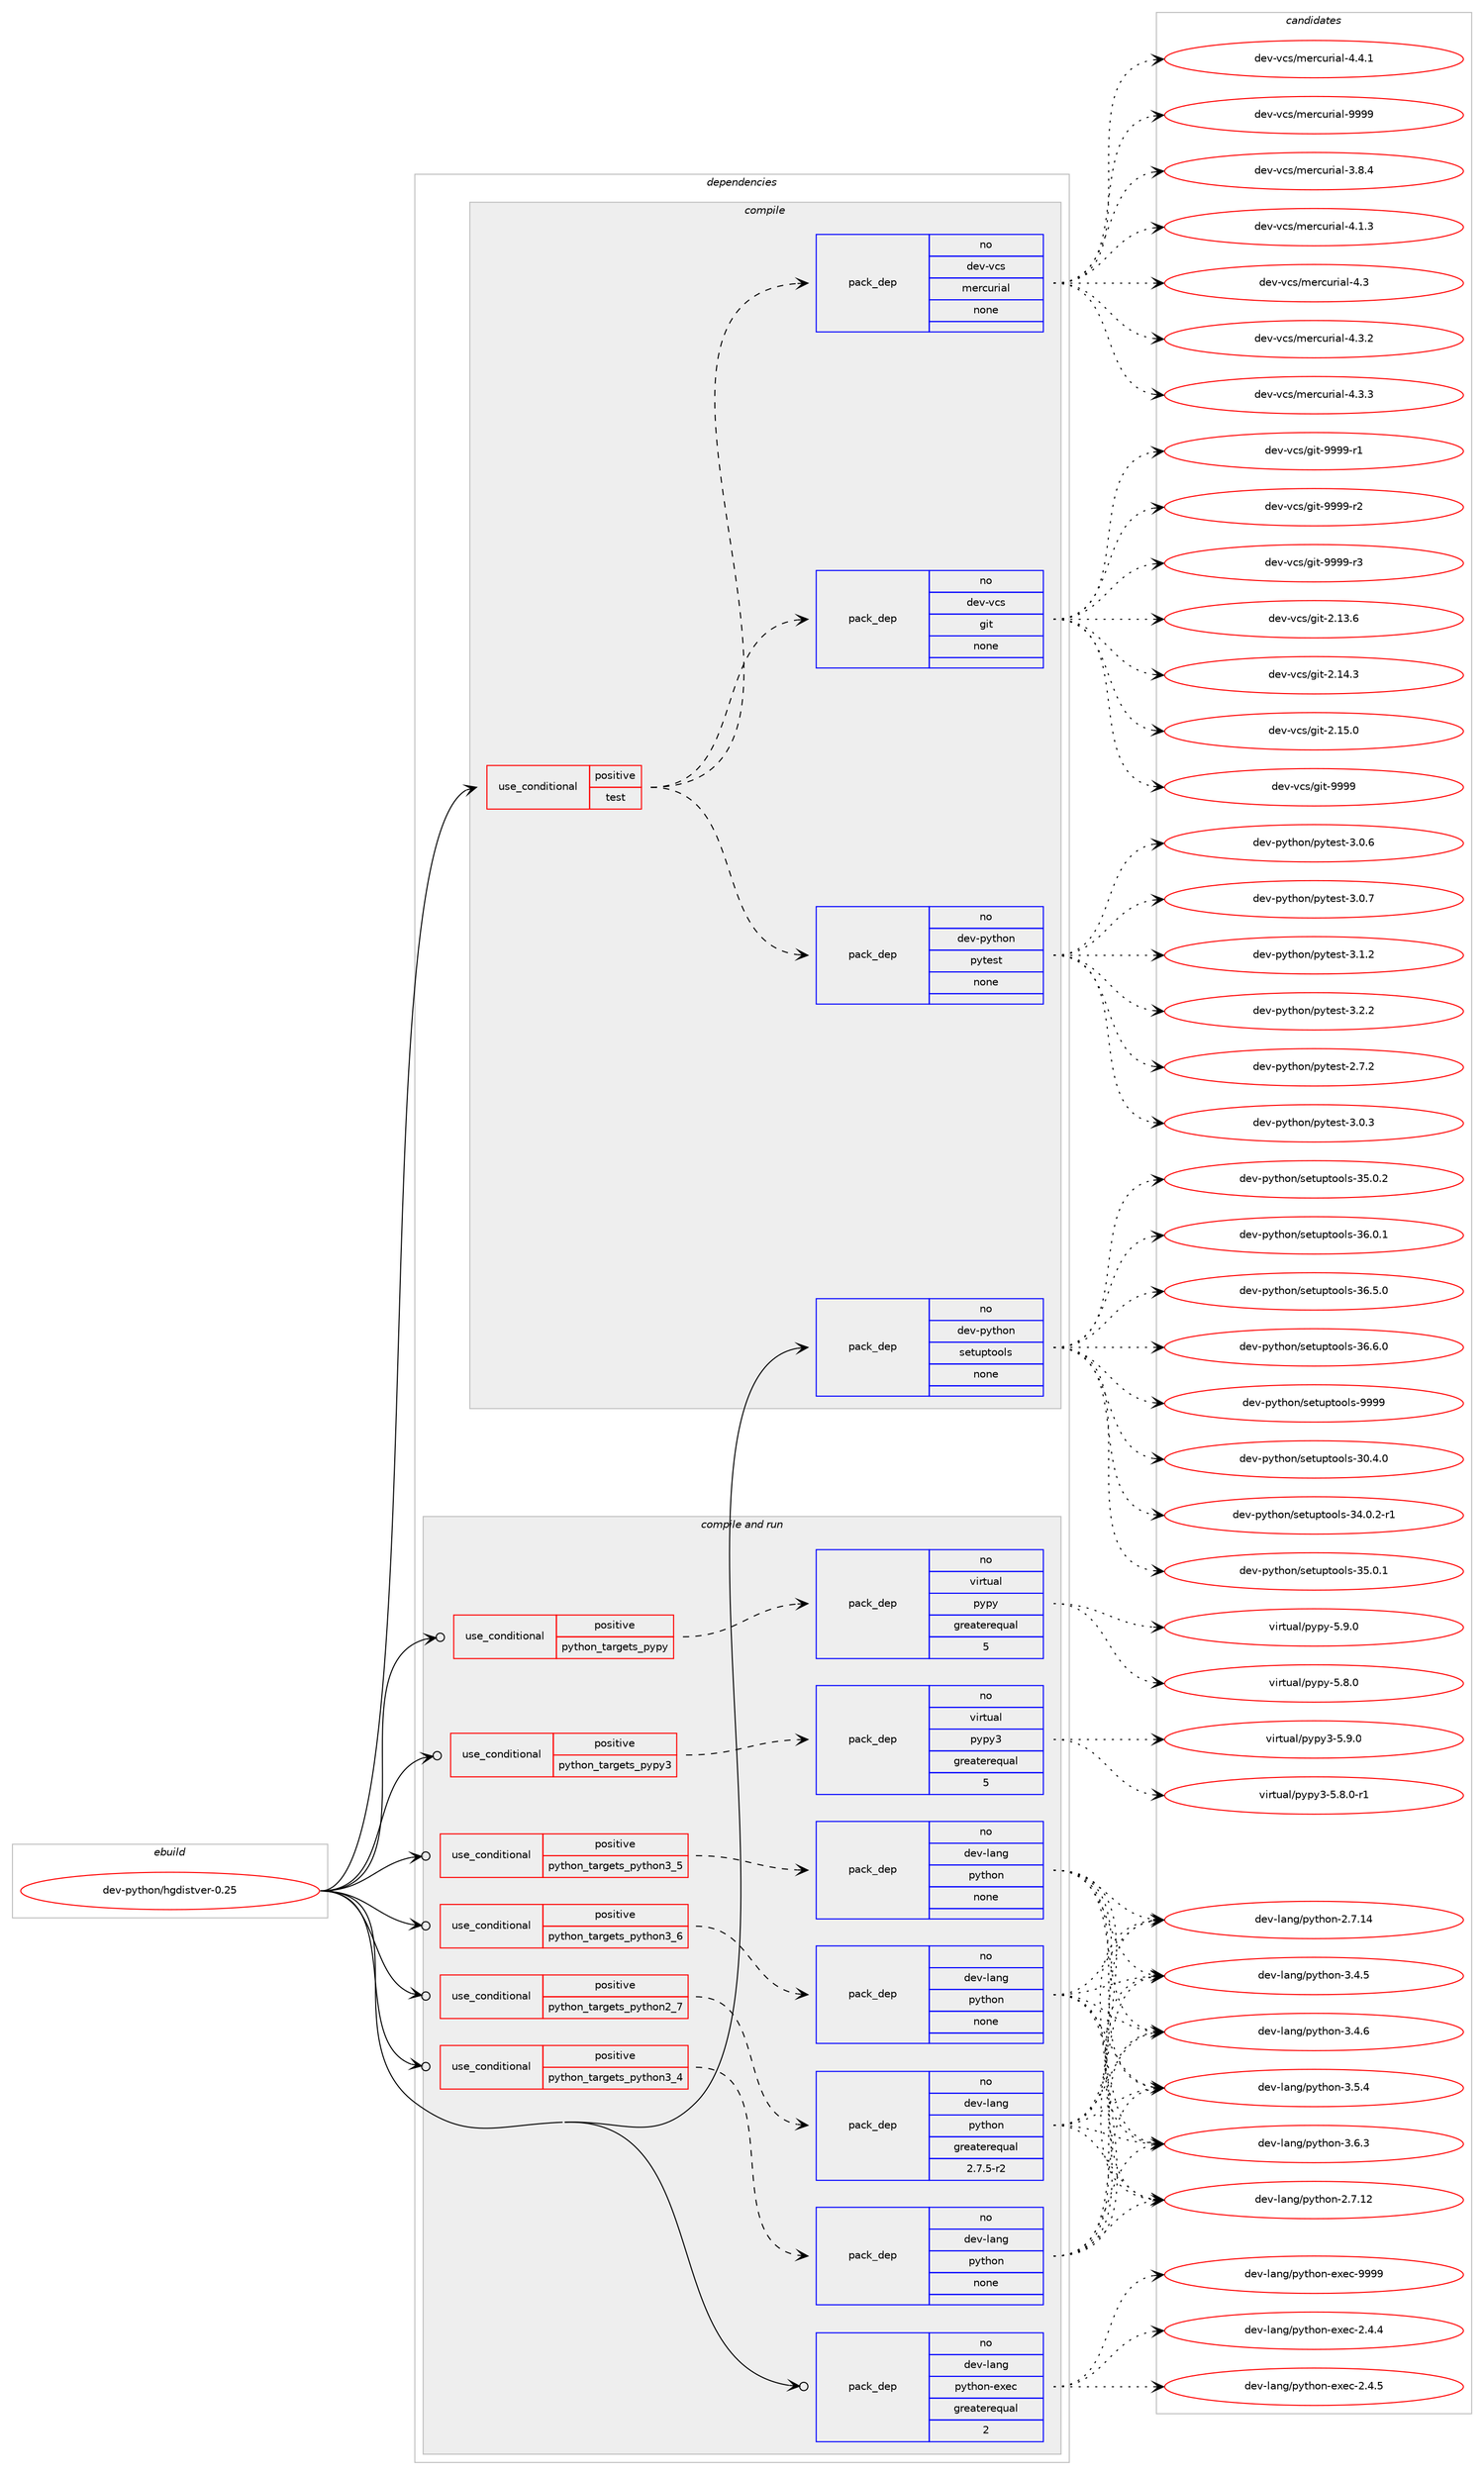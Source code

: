 digraph prolog {

# *************
# Graph options
# *************

newrank=true;
concentrate=true;
compound=true;
graph [rankdir=LR,fontname=Helvetica,fontsize=10,ranksep=1.5];#, ranksep=2.5, nodesep=0.2];
edge  [arrowhead=vee];
node  [fontname=Helvetica,fontsize=10];

# **********
# The ebuild
# **********

subgraph cluster_leftcol {
color=gray;
rank=same;
label=<<i>ebuild</i>>;
id [label="dev-python/hgdistver-0.25", color=red, width=4, href="../dev-python/hgdistver-0.25.svg"];
}

# ****************
# The dependencies
# ****************

subgraph cluster_midcol {
color=gray;
label=<<i>dependencies</i>>;
subgraph cluster_compile {
fillcolor="#eeeeee";
style=filled;
label=<<i>compile</i>>;
subgraph cond33569 {
dependency160172 [label=<<TABLE BORDER="0" CELLBORDER="1" CELLSPACING="0" CELLPADDING="4"><TR><TD ROWSPAN="3" CELLPADDING="10">use_conditional</TD></TR><TR><TD>positive</TD></TR><TR><TD>test</TD></TR></TABLE>>, shape=none, color=red];
subgraph pack122753 {
dependency160173 [label=<<TABLE BORDER="0" CELLBORDER="1" CELLSPACING="0" CELLPADDING="4" WIDTH="220"><TR><TD ROWSPAN="6" CELLPADDING="30">pack_dep</TD></TR><TR><TD WIDTH="110">no</TD></TR><TR><TD>dev-python</TD></TR><TR><TD>pytest</TD></TR><TR><TD>none</TD></TR><TR><TD></TD></TR></TABLE>>, shape=none, color=blue];
}
dependency160172:e -> dependency160173:w [weight=20,style="dashed",arrowhead="vee"];
subgraph pack122754 {
dependency160174 [label=<<TABLE BORDER="0" CELLBORDER="1" CELLSPACING="0" CELLPADDING="4" WIDTH="220"><TR><TD ROWSPAN="6" CELLPADDING="30">pack_dep</TD></TR><TR><TD WIDTH="110">no</TD></TR><TR><TD>dev-vcs</TD></TR><TR><TD>git</TD></TR><TR><TD>none</TD></TR><TR><TD></TD></TR></TABLE>>, shape=none, color=blue];
}
dependency160172:e -> dependency160174:w [weight=20,style="dashed",arrowhead="vee"];
subgraph pack122755 {
dependency160175 [label=<<TABLE BORDER="0" CELLBORDER="1" CELLSPACING="0" CELLPADDING="4" WIDTH="220"><TR><TD ROWSPAN="6" CELLPADDING="30">pack_dep</TD></TR><TR><TD WIDTH="110">no</TD></TR><TR><TD>dev-vcs</TD></TR><TR><TD>mercurial</TD></TR><TR><TD>none</TD></TR><TR><TD></TD></TR></TABLE>>, shape=none, color=blue];
}
dependency160172:e -> dependency160175:w [weight=20,style="dashed",arrowhead="vee"];
}
id:e -> dependency160172:w [weight=20,style="solid",arrowhead="vee"];
subgraph pack122756 {
dependency160176 [label=<<TABLE BORDER="0" CELLBORDER="1" CELLSPACING="0" CELLPADDING="4" WIDTH="220"><TR><TD ROWSPAN="6" CELLPADDING="30">pack_dep</TD></TR><TR><TD WIDTH="110">no</TD></TR><TR><TD>dev-python</TD></TR><TR><TD>setuptools</TD></TR><TR><TD>none</TD></TR><TR><TD></TD></TR></TABLE>>, shape=none, color=blue];
}
id:e -> dependency160176:w [weight=20,style="solid",arrowhead="vee"];
}
subgraph cluster_compileandrun {
fillcolor="#eeeeee";
style=filled;
label=<<i>compile and run</i>>;
subgraph cond33570 {
dependency160177 [label=<<TABLE BORDER="0" CELLBORDER="1" CELLSPACING="0" CELLPADDING="4"><TR><TD ROWSPAN="3" CELLPADDING="10">use_conditional</TD></TR><TR><TD>positive</TD></TR><TR><TD>python_targets_pypy</TD></TR></TABLE>>, shape=none, color=red];
subgraph pack122757 {
dependency160178 [label=<<TABLE BORDER="0" CELLBORDER="1" CELLSPACING="0" CELLPADDING="4" WIDTH="220"><TR><TD ROWSPAN="6" CELLPADDING="30">pack_dep</TD></TR><TR><TD WIDTH="110">no</TD></TR><TR><TD>virtual</TD></TR><TR><TD>pypy</TD></TR><TR><TD>greaterequal</TD></TR><TR><TD>5</TD></TR></TABLE>>, shape=none, color=blue];
}
dependency160177:e -> dependency160178:w [weight=20,style="dashed",arrowhead="vee"];
}
id:e -> dependency160177:w [weight=20,style="solid",arrowhead="odotvee"];
subgraph cond33571 {
dependency160179 [label=<<TABLE BORDER="0" CELLBORDER="1" CELLSPACING="0" CELLPADDING="4"><TR><TD ROWSPAN="3" CELLPADDING="10">use_conditional</TD></TR><TR><TD>positive</TD></TR><TR><TD>python_targets_pypy3</TD></TR></TABLE>>, shape=none, color=red];
subgraph pack122758 {
dependency160180 [label=<<TABLE BORDER="0" CELLBORDER="1" CELLSPACING="0" CELLPADDING="4" WIDTH="220"><TR><TD ROWSPAN="6" CELLPADDING="30">pack_dep</TD></TR><TR><TD WIDTH="110">no</TD></TR><TR><TD>virtual</TD></TR><TR><TD>pypy3</TD></TR><TR><TD>greaterequal</TD></TR><TR><TD>5</TD></TR></TABLE>>, shape=none, color=blue];
}
dependency160179:e -> dependency160180:w [weight=20,style="dashed",arrowhead="vee"];
}
id:e -> dependency160179:w [weight=20,style="solid",arrowhead="odotvee"];
subgraph cond33572 {
dependency160181 [label=<<TABLE BORDER="0" CELLBORDER="1" CELLSPACING="0" CELLPADDING="4"><TR><TD ROWSPAN="3" CELLPADDING="10">use_conditional</TD></TR><TR><TD>positive</TD></TR><TR><TD>python_targets_python2_7</TD></TR></TABLE>>, shape=none, color=red];
subgraph pack122759 {
dependency160182 [label=<<TABLE BORDER="0" CELLBORDER="1" CELLSPACING="0" CELLPADDING="4" WIDTH="220"><TR><TD ROWSPAN="6" CELLPADDING="30">pack_dep</TD></TR><TR><TD WIDTH="110">no</TD></TR><TR><TD>dev-lang</TD></TR><TR><TD>python</TD></TR><TR><TD>greaterequal</TD></TR><TR><TD>2.7.5-r2</TD></TR></TABLE>>, shape=none, color=blue];
}
dependency160181:e -> dependency160182:w [weight=20,style="dashed",arrowhead="vee"];
}
id:e -> dependency160181:w [weight=20,style="solid",arrowhead="odotvee"];
subgraph cond33573 {
dependency160183 [label=<<TABLE BORDER="0" CELLBORDER="1" CELLSPACING="0" CELLPADDING="4"><TR><TD ROWSPAN="3" CELLPADDING="10">use_conditional</TD></TR><TR><TD>positive</TD></TR><TR><TD>python_targets_python3_4</TD></TR></TABLE>>, shape=none, color=red];
subgraph pack122760 {
dependency160184 [label=<<TABLE BORDER="0" CELLBORDER="1" CELLSPACING="0" CELLPADDING="4" WIDTH="220"><TR><TD ROWSPAN="6" CELLPADDING="30">pack_dep</TD></TR><TR><TD WIDTH="110">no</TD></TR><TR><TD>dev-lang</TD></TR><TR><TD>python</TD></TR><TR><TD>none</TD></TR><TR><TD></TD></TR></TABLE>>, shape=none, color=blue];
}
dependency160183:e -> dependency160184:w [weight=20,style="dashed",arrowhead="vee"];
}
id:e -> dependency160183:w [weight=20,style="solid",arrowhead="odotvee"];
subgraph cond33574 {
dependency160185 [label=<<TABLE BORDER="0" CELLBORDER="1" CELLSPACING="0" CELLPADDING="4"><TR><TD ROWSPAN="3" CELLPADDING="10">use_conditional</TD></TR><TR><TD>positive</TD></TR><TR><TD>python_targets_python3_5</TD></TR></TABLE>>, shape=none, color=red];
subgraph pack122761 {
dependency160186 [label=<<TABLE BORDER="0" CELLBORDER="1" CELLSPACING="0" CELLPADDING="4" WIDTH="220"><TR><TD ROWSPAN="6" CELLPADDING="30">pack_dep</TD></TR><TR><TD WIDTH="110">no</TD></TR><TR><TD>dev-lang</TD></TR><TR><TD>python</TD></TR><TR><TD>none</TD></TR><TR><TD></TD></TR></TABLE>>, shape=none, color=blue];
}
dependency160185:e -> dependency160186:w [weight=20,style="dashed",arrowhead="vee"];
}
id:e -> dependency160185:w [weight=20,style="solid",arrowhead="odotvee"];
subgraph cond33575 {
dependency160187 [label=<<TABLE BORDER="0" CELLBORDER="1" CELLSPACING="0" CELLPADDING="4"><TR><TD ROWSPAN="3" CELLPADDING="10">use_conditional</TD></TR><TR><TD>positive</TD></TR><TR><TD>python_targets_python3_6</TD></TR></TABLE>>, shape=none, color=red];
subgraph pack122762 {
dependency160188 [label=<<TABLE BORDER="0" CELLBORDER="1" CELLSPACING="0" CELLPADDING="4" WIDTH="220"><TR><TD ROWSPAN="6" CELLPADDING="30">pack_dep</TD></TR><TR><TD WIDTH="110">no</TD></TR><TR><TD>dev-lang</TD></TR><TR><TD>python</TD></TR><TR><TD>none</TD></TR><TR><TD></TD></TR></TABLE>>, shape=none, color=blue];
}
dependency160187:e -> dependency160188:w [weight=20,style="dashed",arrowhead="vee"];
}
id:e -> dependency160187:w [weight=20,style="solid",arrowhead="odotvee"];
subgraph pack122763 {
dependency160189 [label=<<TABLE BORDER="0" CELLBORDER="1" CELLSPACING="0" CELLPADDING="4" WIDTH="220"><TR><TD ROWSPAN="6" CELLPADDING="30">pack_dep</TD></TR><TR><TD WIDTH="110">no</TD></TR><TR><TD>dev-lang</TD></TR><TR><TD>python-exec</TD></TR><TR><TD>greaterequal</TD></TR><TR><TD>2</TD></TR></TABLE>>, shape=none, color=blue];
}
id:e -> dependency160189:w [weight=20,style="solid",arrowhead="odotvee"];
}
subgraph cluster_run {
fillcolor="#eeeeee";
style=filled;
label=<<i>run</i>>;
}
}

# **************
# The candidates
# **************

subgraph cluster_choices {
rank=same;
color=gray;
label=<<i>candidates</i>>;

subgraph choice122753 {
color=black;
nodesep=1;
choice1001011184511212111610411111047112121116101115116455046554650 [label="dev-python/pytest-2.7.2", color=red, width=4,href="../dev-python/pytest-2.7.2.svg"];
choice1001011184511212111610411111047112121116101115116455146484651 [label="dev-python/pytest-3.0.3", color=red, width=4,href="../dev-python/pytest-3.0.3.svg"];
choice1001011184511212111610411111047112121116101115116455146484654 [label="dev-python/pytest-3.0.6", color=red, width=4,href="../dev-python/pytest-3.0.6.svg"];
choice1001011184511212111610411111047112121116101115116455146484655 [label="dev-python/pytest-3.0.7", color=red, width=4,href="../dev-python/pytest-3.0.7.svg"];
choice1001011184511212111610411111047112121116101115116455146494650 [label="dev-python/pytest-3.1.2", color=red, width=4,href="../dev-python/pytest-3.1.2.svg"];
choice1001011184511212111610411111047112121116101115116455146504650 [label="dev-python/pytest-3.2.2", color=red, width=4,href="../dev-python/pytest-3.2.2.svg"];
dependency160173:e -> choice1001011184511212111610411111047112121116101115116455046554650:w [style=dotted,weight="100"];
dependency160173:e -> choice1001011184511212111610411111047112121116101115116455146484651:w [style=dotted,weight="100"];
dependency160173:e -> choice1001011184511212111610411111047112121116101115116455146484654:w [style=dotted,weight="100"];
dependency160173:e -> choice1001011184511212111610411111047112121116101115116455146484655:w [style=dotted,weight="100"];
dependency160173:e -> choice1001011184511212111610411111047112121116101115116455146494650:w [style=dotted,weight="100"];
dependency160173:e -> choice1001011184511212111610411111047112121116101115116455146504650:w [style=dotted,weight="100"];
}
subgraph choice122754 {
color=black;
nodesep=1;
choice10010111845118991154710310511645504649514654 [label="dev-vcs/git-2.13.6", color=red, width=4,href="../dev-vcs/git-2.13.6.svg"];
choice10010111845118991154710310511645504649524651 [label="dev-vcs/git-2.14.3", color=red, width=4,href="../dev-vcs/git-2.14.3.svg"];
choice10010111845118991154710310511645504649534648 [label="dev-vcs/git-2.15.0", color=red, width=4,href="../dev-vcs/git-2.15.0.svg"];
choice1001011184511899115471031051164557575757 [label="dev-vcs/git-9999", color=red, width=4,href="../dev-vcs/git-9999.svg"];
choice10010111845118991154710310511645575757574511449 [label="dev-vcs/git-9999-r1", color=red, width=4,href="../dev-vcs/git-9999-r1.svg"];
choice10010111845118991154710310511645575757574511450 [label="dev-vcs/git-9999-r2", color=red, width=4,href="../dev-vcs/git-9999-r2.svg"];
choice10010111845118991154710310511645575757574511451 [label="dev-vcs/git-9999-r3", color=red, width=4,href="../dev-vcs/git-9999-r3.svg"];
dependency160174:e -> choice10010111845118991154710310511645504649514654:w [style=dotted,weight="100"];
dependency160174:e -> choice10010111845118991154710310511645504649524651:w [style=dotted,weight="100"];
dependency160174:e -> choice10010111845118991154710310511645504649534648:w [style=dotted,weight="100"];
dependency160174:e -> choice1001011184511899115471031051164557575757:w [style=dotted,weight="100"];
dependency160174:e -> choice10010111845118991154710310511645575757574511449:w [style=dotted,weight="100"];
dependency160174:e -> choice10010111845118991154710310511645575757574511450:w [style=dotted,weight="100"];
dependency160174:e -> choice10010111845118991154710310511645575757574511451:w [style=dotted,weight="100"];
}
subgraph choice122755 {
color=black;
nodesep=1;
choice1001011184511899115471091011149911711410597108455146564652 [label="dev-vcs/mercurial-3.8.4", color=red, width=4,href="../dev-vcs/mercurial-3.8.4.svg"];
choice1001011184511899115471091011149911711410597108455246494651 [label="dev-vcs/mercurial-4.1.3", color=red, width=4,href="../dev-vcs/mercurial-4.1.3.svg"];
choice100101118451189911547109101114991171141059710845524651 [label="dev-vcs/mercurial-4.3", color=red, width=4,href="../dev-vcs/mercurial-4.3.svg"];
choice1001011184511899115471091011149911711410597108455246514650 [label="dev-vcs/mercurial-4.3.2", color=red, width=4,href="../dev-vcs/mercurial-4.3.2.svg"];
choice1001011184511899115471091011149911711410597108455246514651 [label="dev-vcs/mercurial-4.3.3", color=red, width=4,href="../dev-vcs/mercurial-4.3.3.svg"];
choice1001011184511899115471091011149911711410597108455246524649 [label="dev-vcs/mercurial-4.4.1", color=red, width=4,href="../dev-vcs/mercurial-4.4.1.svg"];
choice10010111845118991154710910111499117114105971084557575757 [label="dev-vcs/mercurial-9999", color=red, width=4,href="../dev-vcs/mercurial-9999.svg"];
dependency160175:e -> choice1001011184511899115471091011149911711410597108455146564652:w [style=dotted,weight="100"];
dependency160175:e -> choice1001011184511899115471091011149911711410597108455246494651:w [style=dotted,weight="100"];
dependency160175:e -> choice100101118451189911547109101114991171141059710845524651:w [style=dotted,weight="100"];
dependency160175:e -> choice1001011184511899115471091011149911711410597108455246514650:w [style=dotted,weight="100"];
dependency160175:e -> choice1001011184511899115471091011149911711410597108455246514651:w [style=dotted,weight="100"];
dependency160175:e -> choice1001011184511899115471091011149911711410597108455246524649:w [style=dotted,weight="100"];
dependency160175:e -> choice10010111845118991154710910111499117114105971084557575757:w [style=dotted,weight="100"];
}
subgraph choice122756 {
color=black;
nodesep=1;
choice100101118451121211161041111104711510111611711211611111110811545514846524648 [label="dev-python/setuptools-30.4.0", color=red, width=4,href="../dev-python/setuptools-30.4.0.svg"];
choice1001011184511212111610411111047115101116117112116111111108115455152464846504511449 [label="dev-python/setuptools-34.0.2-r1", color=red, width=4,href="../dev-python/setuptools-34.0.2-r1.svg"];
choice100101118451121211161041111104711510111611711211611111110811545515346484649 [label="dev-python/setuptools-35.0.1", color=red, width=4,href="../dev-python/setuptools-35.0.1.svg"];
choice100101118451121211161041111104711510111611711211611111110811545515346484650 [label="dev-python/setuptools-35.0.2", color=red, width=4,href="../dev-python/setuptools-35.0.2.svg"];
choice100101118451121211161041111104711510111611711211611111110811545515446484649 [label="dev-python/setuptools-36.0.1", color=red, width=4,href="../dev-python/setuptools-36.0.1.svg"];
choice100101118451121211161041111104711510111611711211611111110811545515446534648 [label="dev-python/setuptools-36.5.0", color=red, width=4,href="../dev-python/setuptools-36.5.0.svg"];
choice100101118451121211161041111104711510111611711211611111110811545515446544648 [label="dev-python/setuptools-36.6.0", color=red, width=4,href="../dev-python/setuptools-36.6.0.svg"];
choice10010111845112121116104111110471151011161171121161111111081154557575757 [label="dev-python/setuptools-9999", color=red, width=4,href="../dev-python/setuptools-9999.svg"];
dependency160176:e -> choice100101118451121211161041111104711510111611711211611111110811545514846524648:w [style=dotted,weight="100"];
dependency160176:e -> choice1001011184511212111610411111047115101116117112116111111108115455152464846504511449:w [style=dotted,weight="100"];
dependency160176:e -> choice100101118451121211161041111104711510111611711211611111110811545515346484649:w [style=dotted,weight="100"];
dependency160176:e -> choice100101118451121211161041111104711510111611711211611111110811545515346484650:w [style=dotted,weight="100"];
dependency160176:e -> choice100101118451121211161041111104711510111611711211611111110811545515446484649:w [style=dotted,weight="100"];
dependency160176:e -> choice100101118451121211161041111104711510111611711211611111110811545515446534648:w [style=dotted,weight="100"];
dependency160176:e -> choice100101118451121211161041111104711510111611711211611111110811545515446544648:w [style=dotted,weight="100"];
dependency160176:e -> choice10010111845112121116104111110471151011161171121161111111081154557575757:w [style=dotted,weight="100"];
}
subgraph choice122757 {
color=black;
nodesep=1;
choice1181051141161179710847112121112121455346564648 [label="virtual/pypy-5.8.0", color=red, width=4,href="../virtual/pypy-5.8.0.svg"];
choice1181051141161179710847112121112121455346574648 [label="virtual/pypy-5.9.0", color=red, width=4,href="../virtual/pypy-5.9.0.svg"];
dependency160178:e -> choice1181051141161179710847112121112121455346564648:w [style=dotted,weight="100"];
dependency160178:e -> choice1181051141161179710847112121112121455346574648:w [style=dotted,weight="100"];
}
subgraph choice122758 {
color=black;
nodesep=1;
choice1181051141161179710847112121112121514553465646484511449 [label="virtual/pypy3-5.8.0-r1", color=red, width=4,href="../virtual/pypy3-5.8.0-r1.svg"];
choice118105114116117971084711212111212151455346574648 [label="virtual/pypy3-5.9.0", color=red, width=4,href="../virtual/pypy3-5.9.0.svg"];
dependency160180:e -> choice1181051141161179710847112121112121514553465646484511449:w [style=dotted,weight="100"];
dependency160180:e -> choice118105114116117971084711212111212151455346574648:w [style=dotted,weight="100"];
}
subgraph choice122759 {
color=black;
nodesep=1;
choice10010111845108971101034711212111610411111045504655464950 [label="dev-lang/python-2.7.12", color=red, width=4,href="../dev-lang/python-2.7.12.svg"];
choice10010111845108971101034711212111610411111045504655464952 [label="dev-lang/python-2.7.14", color=red, width=4,href="../dev-lang/python-2.7.14.svg"];
choice100101118451089711010347112121116104111110455146524653 [label="dev-lang/python-3.4.5", color=red, width=4,href="../dev-lang/python-3.4.5.svg"];
choice100101118451089711010347112121116104111110455146524654 [label="dev-lang/python-3.4.6", color=red, width=4,href="../dev-lang/python-3.4.6.svg"];
choice100101118451089711010347112121116104111110455146534652 [label="dev-lang/python-3.5.4", color=red, width=4,href="../dev-lang/python-3.5.4.svg"];
choice100101118451089711010347112121116104111110455146544651 [label="dev-lang/python-3.6.3", color=red, width=4,href="../dev-lang/python-3.6.3.svg"];
dependency160182:e -> choice10010111845108971101034711212111610411111045504655464950:w [style=dotted,weight="100"];
dependency160182:e -> choice10010111845108971101034711212111610411111045504655464952:w [style=dotted,weight="100"];
dependency160182:e -> choice100101118451089711010347112121116104111110455146524653:w [style=dotted,weight="100"];
dependency160182:e -> choice100101118451089711010347112121116104111110455146524654:w [style=dotted,weight="100"];
dependency160182:e -> choice100101118451089711010347112121116104111110455146534652:w [style=dotted,weight="100"];
dependency160182:e -> choice100101118451089711010347112121116104111110455146544651:w [style=dotted,weight="100"];
}
subgraph choice122760 {
color=black;
nodesep=1;
choice10010111845108971101034711212111610411111045504655464950 [label="dev-lang/python-2.7.12", color=red, width=4,href="../dev-lang/python-2.7.12.svg"];
choice10010111845108971101034711212111610411111045504655464952 [label="dev-lang/python-2.7.14", color=red, width=4,href="../dev-lang/python-2.7.14.svg"];
choice100101118451089711010347112121116104111110455146524653 [label="dev-lang/python-3.4.5", color=red, width=4,href="../dev-lang/python-3.4.5.svg"];
choice100101118451089711010347112121116104111110455146524654 [label="dev-lang/python-3.4.6", color=red, width=4,href="../dev-lang/python-3.4.6.svg"];
choice100101118451089711010347112121116104111110455146534652 [label="dev-lang/python-3.5.4", color=red, width=4,href="../dev-lang/python-3.5.4.svg"];
choice100101118451089711010347112121116104111110455146544651 [label="dev-lang/python-3.6.3", color=red, width=4,href="../dev-lang/python-3.6.3.svg"];
dependency160184:e -> choice10010111845108971101034711212111610411111045504655464950:w [style=dotted,weight="100"];
dependency160184:e -> choice10010111845108971101034711212111610411111045504655464952:w [style=dotted,weight="100"];
dependency160184:e -> choice100101118451089711010347112121116104111110455146524653:w [style=dotted,weight="100"];
dependency160184:e -> choice100101118451089711010347112121116104111110455146524654:w [style=dotted,weight="100"];
dependency160184:e -> choice100101118451089711010347112121116104111110455146534652:w [style=dotted,weight="100"];
dependency160184:e -> choice100101118451089711010347112121116104111110455146544651:w [style=dotted,weight="100"];
}
subgraph choice122761 {
color=black;
nodesep=1;
choice10010111845108971101034711212111610411111045504655464950 [label="dev-lang/python-2.7.12", color=red, width=4,href="../dev-lang/python-2.7.12.svg"];
choice10010111845108971101034711212111610411111045504655464952 [label="dev-lang/python-2.7.14", color=red, width=4,href="../dev-lang/python-2.7.14.svg"];
choice100101118451089711010347112121116104111110455146524653 [label="dev-lang/python-3.4.5", color=red, width=4,href="../dev-lang/python-3.4.5.svg"];
choice100101118451089711010347112121116104111110455146524654 [label="dev-lang/python-3.4.6", color=red, width=4,href="../dev-lang/python-3.4.6.svg"];
choice100101118451089711010347112121116104111110455146534652 [label="dev-lang/python-3.5.4", color=red, width=4,href="../dev-lang/python-3.5.4.svg"];
choice100101118451089711010347112121116104111110455146544651 [label="dev-lang/python-3.6.3", color=red, width=4,href="../dev-lang/python-3.6.3.svg"];
dependency160186:e -> choice10010111845108971101034711212111610411111045504655464950:w [style=dotted,weight="100"];
dependency160186:e -> choice10010111845108971101034711212111610411111045504655464952:w [style=dotted,weight="100"];
dependency160186:e -> choice100101118451089711010347112121116104111110455146524653:w [style=dotted,weight="100"];
dependency160186:e -> choice100101118451089711010347112121116104111110455146524654:w [style=dotted,weight="100"];
dependency160186:e -> choice100101118451089711010347112121116104111110455146534652:w [style=dotted,weight="100"];
dependency160186:e -> choice100101118451089711010347112121116104111110455146544651:w [style=dotted,weight="100"];
}
subgraph choice122762 {
color=black;
nodesep=1;
choice10010111845108971101034711212111610411111045504655464950 [label="dev-lang/python-2.7.12", color=red, width=4,href="../dev-lang/python-2.7.12.svg"];
choice10010111845108971101034711212111610411111045504655464952 [label="dev-lang/python-2.7.14", color=red, width=4,href="../dev-lang/python-2.7.14.svg"];
choice100101118451089711010347112121116104111110455146524653 [label="dev-lang/python-3.4.5", color=red, width=4,href="../dev-lang/python-3.4.5.svg"];
choice100101118451089711010347112121116104111110455146524654 [label="dev-lang/python-3.4.6", color=red, width=4,href="../dev-lang/python-3.4.6.svg"];
choice100101118451089711010347112121116104111110455146534652 [label="dev-lang/python-3.5.4", color=red, width=4,href="../dev-lang/python-3.5.4.svg"];
choice100101118451089711010347112121116104111110455146544651 [label="dev-lang/python-3.6.3", color=red, width=4,href="../dev-lang/python-3.6.3.svg"];
dependency160188:e -> choice10010111845108971101034711212111610411111045504655464950:w [style=dotted,weight="100"];
dependency160188:e -> choice10010111845108971101034711212111610411111045504655464952:w [style=dotted,weight="100"];
dependency160188:e -> choice100101118451089711010347112121116104111110455146524653:w [style=dotted,weight="100"];
dependency160188:e -> choice100101118451089711010347112121116104111110455146524654:w [style=dotted,weight="100"];
dependency160188:e -> choice100101118451089711010347112121116104111110455146534652:w [style=dotted,weight="100"];
dependency160188:e -> choice100101118451089711010347112121116104111110455146544651:w [style=dotted,weight="100"];
}
subgraph choice122763 {
color=black;
nodesep=1;
choice1001011184510897110103471121211161041111104510112010199455046524652 [label="dev-lang/python-exec-2.4.4", color=red, width=4,href="../dev-lang/python-exec-2.4.4.svg"];
choice1001011184510897110103471121211161041111104510112010199455046524653 [label="dev-lang/python-exec-2.4.5", color=red, width=4,href="../dev-lang/python-exec-2.4.5.svg"];
choice10010111845108971101034711212111610411111045101120101994557575757 [label="dev-lang/python-exec-9999", color=red, width=4,href="../dev-lang/python-exec-9999.svg"];
dependency160189:e -> choice1001011184510897110103471121211161041111104510112010199455046524652:w [style=dotted,weight="100"];
dependency160189:e -> choice1001011184510897110103471121211161041111104510112010199455046524653:w [style=dotted,weight="100"];
dependency160189:e -> choice10010111845108971101034711212111610411111045101120101994557575757:w [style=dotted,weight="100"];
}
}

}
